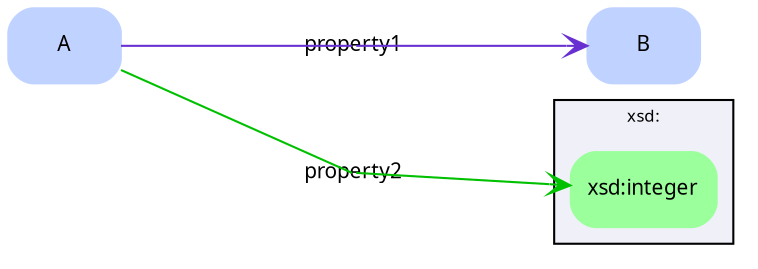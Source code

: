 
digraph "test3" {
  ranksep="1.0 equally";
  rankdir="LR";
  concentrate=true;

  
  node 
  [label="test3",tooltip="test3",URL="http://localhost/dot/test3",target="_top",fontname="sans-serif",fontsize="10.0"]
  ;
  edge 
  [label="test3",tooltip="test3",URL="http://localhost/dot/test3",target="_top",fontname="sans-serif",fontsize="10.0"]
  ;

  subgraph main {
  
  label="test3";
  tooltip="http://localhost/dot/test3";
  bgcolor="#f0f0f8";fontname="sans-serif";fontsize="8.0";
    "A" 
  [label="A",tooltip="Class A",URL="http://localhost/dot/test3#A",target="_top",color="#c0d2ff",shape="box",style="rounded,filled"]
  ;
    
    "B" 
  [label="B",tooltip="Class B",URL="http://localhost/dot/test3#B",target="_top",color="#c0d2ff",shape="box",style="rounded,filled"]
  ;
    
    "property1"  
  [label="property1",tooltip="property1",URL="http://localhost/dot/test3#property1",target="_top",color="#6830d0",shape="none"]
  ;
    
    "A" -> "property1" 
  [label="",tooltip="A → property1",URL="http://localhost/dot/test3#property1",target="_top",arrowhead="none",headclip="false",color="#6830d0",weight="5"]
  ;
  
    "property1" -> "B" 
  [label="",tooltip="property1 → B",URL="http://localhost/dot/test3#property1",target="_top",arrowhead="vee",arrowtail="none",tailclip="false",color="#6830d0",weight="5"]
  ;
  
    "property2"  
  [label="property2",tooltip="property2",URL="http://localhost/dot/test3#property2",target="_top",color="#00c000",shape="none"]
  ;
    
    "A" -> "property2" 
  [label="",tooltip="A → property2",URL="http://localhost/dot/test3#property2",target="_top",arrowhead="none",headclip="false",color="#00c000",weight="0"]
  ;
  
    "property2" -> "xsd:integer" 
  [label="",tooltip="property2 → xsd:integer",URL="http://localhost/dot/test3#property2",target="_top",arrowhead="vee",arrowtail="none",tailclip="false",color="#00c000",weight="0"]
  ;
  
  }
  
  subgraph cluster_1 {
   
  label="xsd:";
  tooltip="http://www.w3.org/2001/XMLSchema#";
  bgcolor="#f0f0f8";fontname="sans-serif";fontsize="8.0";
    "xsd:integer" 
  [label="xsd:integer",tooltip="xsd:integer",URL="http://www.w3.org/2001/XMLSchema#integer",target="_top",color="#9bff9b",shape="box",style="rounded,filled"]
  ;
    
  }
    
}
